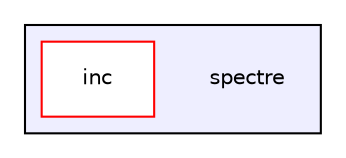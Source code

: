 digraph "spectre" {
  bgcolor=transparent;
  compound=true
  node [ fontsize="10", fontname="Helvetica"];
  edge [ labelfontsize="10", labelfontname="Helvetica"];
  subgraph clusterdir_49bd21552e985c1be25c36e953c37238 {
    graph [ bgcolor="#eeeeff", pencolor="black", label="" URL="dir_49bd21552e985c1be25c36e953c37238.html"];
    dir_49bd21552e985c1be25c36e953c37238 [shape=plaintext label="spectre"];
    dir_ec0953884dab6ce756ca55940a0f7974 [shape=box label="inc" color="red" fillcolor="white" style="filled" URL="dir_ec0953884dab6ce756ca55940a0f7974.html"];
  }
}
